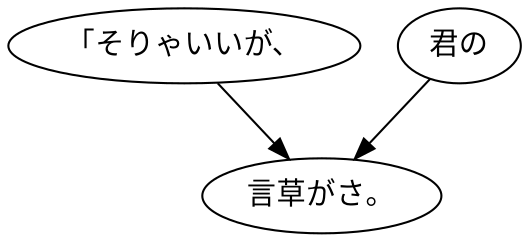 digraph graph2507 {
	node0 [label="「そりゃいいが、"];
	node1 [label="君の"];
	node2 [label="言草がさ。"];
	node0 -> node2;
	node1 -> node2;
}
